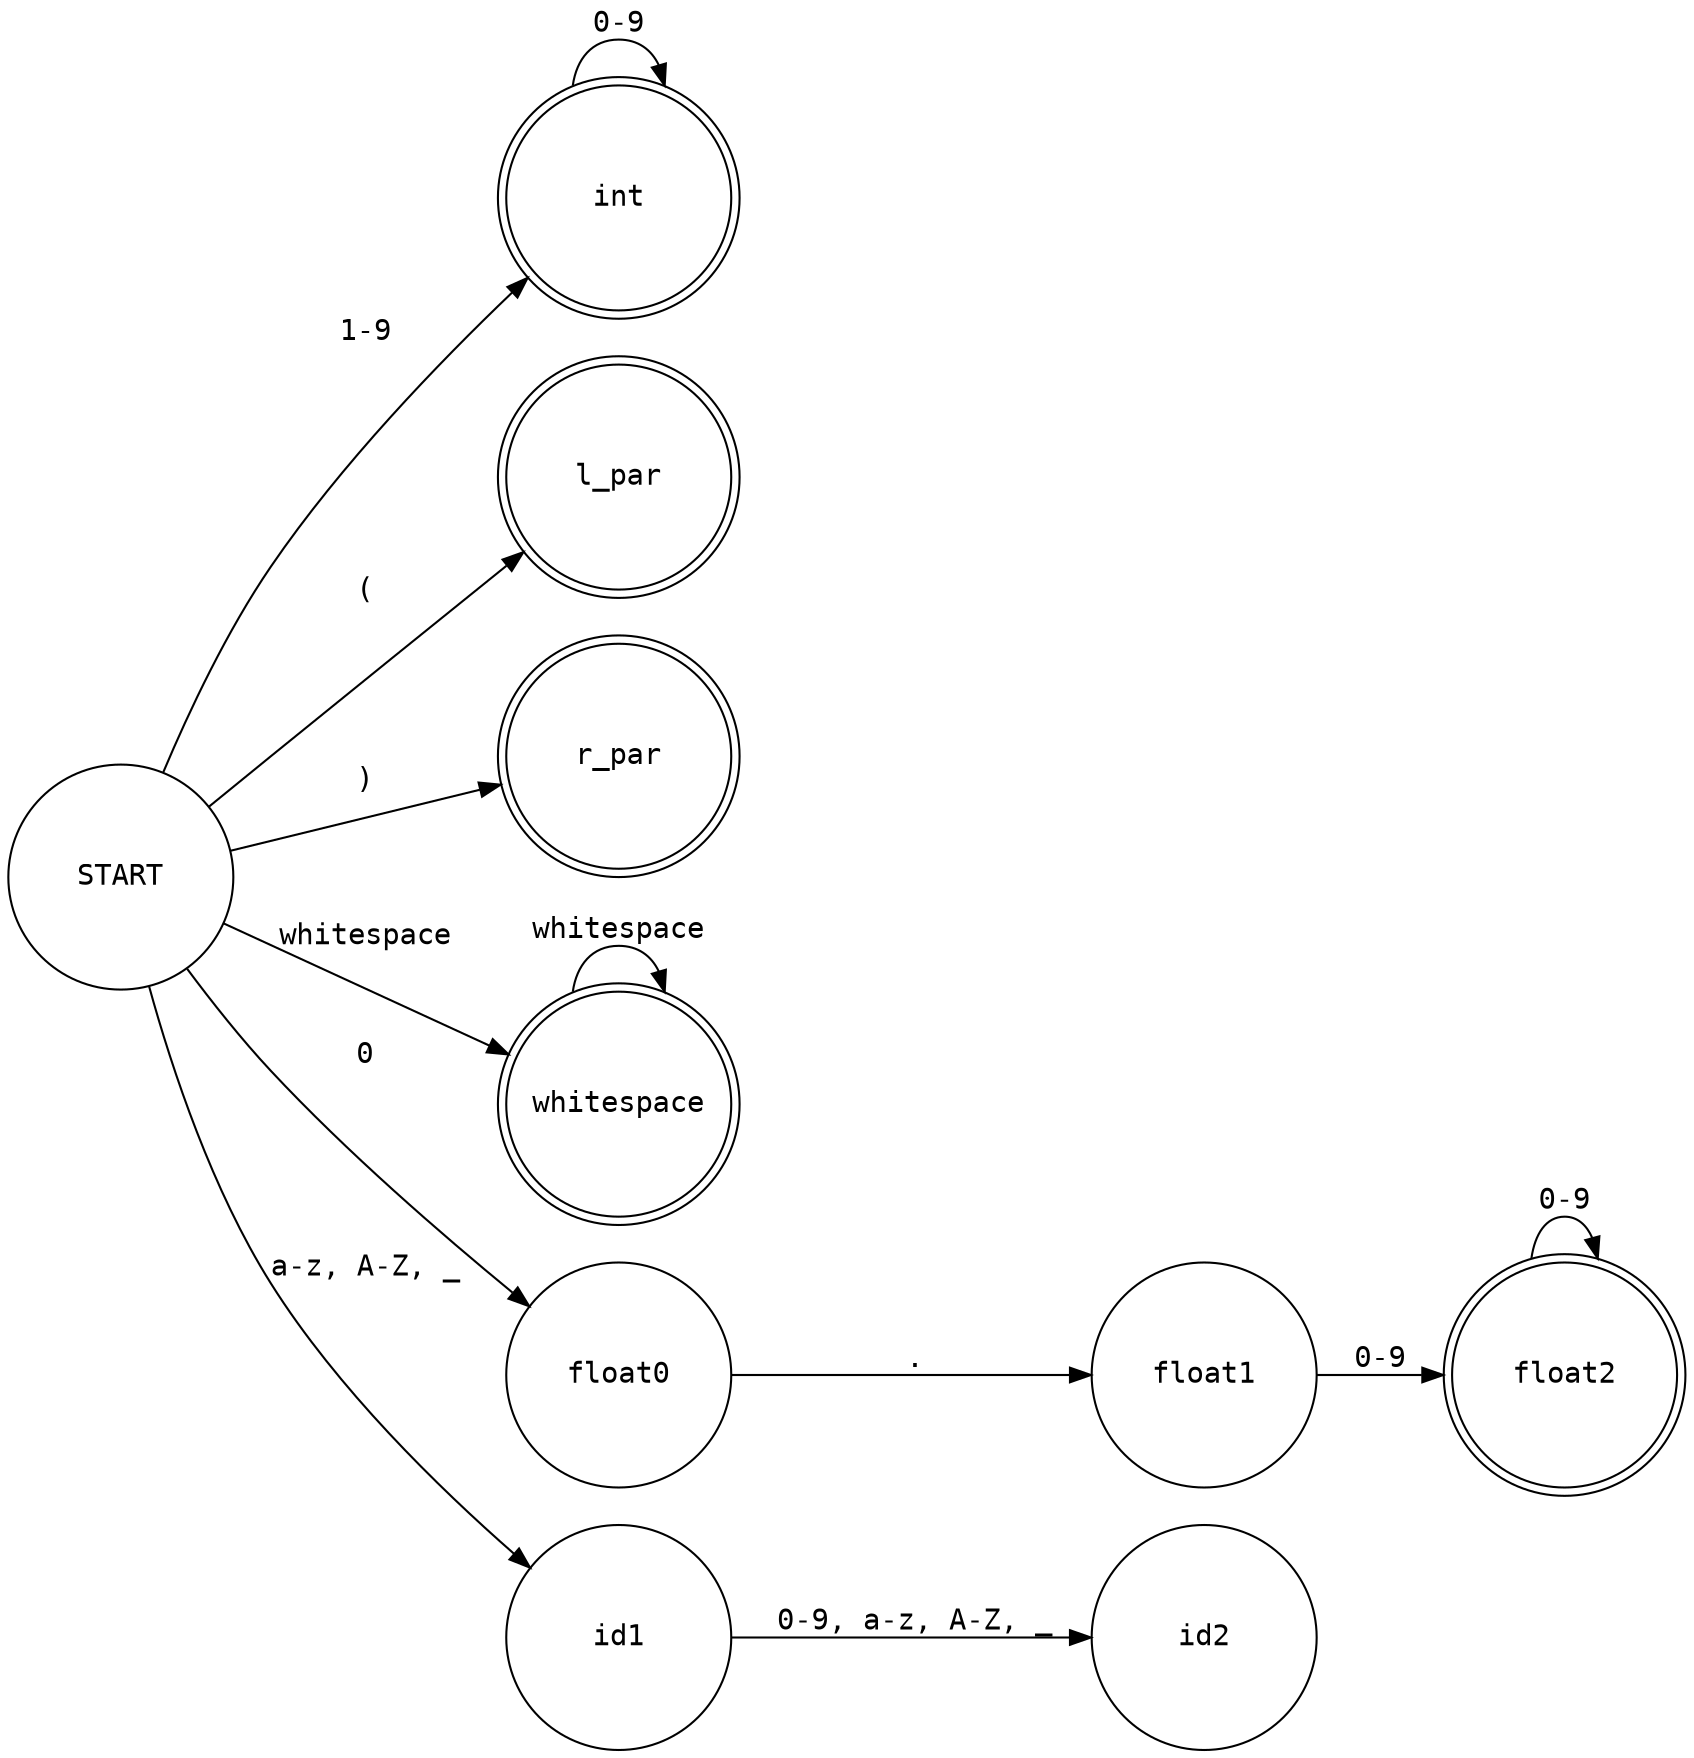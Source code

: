 digraph fsm {
	node [fontname="monospace"]
	edge [fontname="monospace"]
	rankdir=LR;
	node [shape = doublecircle, width=1.5, height=1.5]
	    int, l_par, r_par, float2, whitespace;
	node [shape = circle, width=1.5, height=1.5];
    
    // Whitespace
    START -> whitespace [label = "whitespace"]
    whitespace -> whitespace [label = "whitespace"]

    // Numbers
    START -> int [label = "1-9"]
    int -> int [label = "0-9"]
    START -> float0 [label = "0"]
    float0 -> float1 [label = "."]
    float1 -> float2 [label = "0-9"]
    float2 -> float2 [label = "0-9"]


    // Identifiers
    START -> id1 [label = "a-z, A-Z, _"]
    id1 -> id2 [label = "0-9, a-z, A-Z, _"]
    
    // Parantheses
    START -> l_par [label = "("]
    START -> r_par [label = ")"]   
}